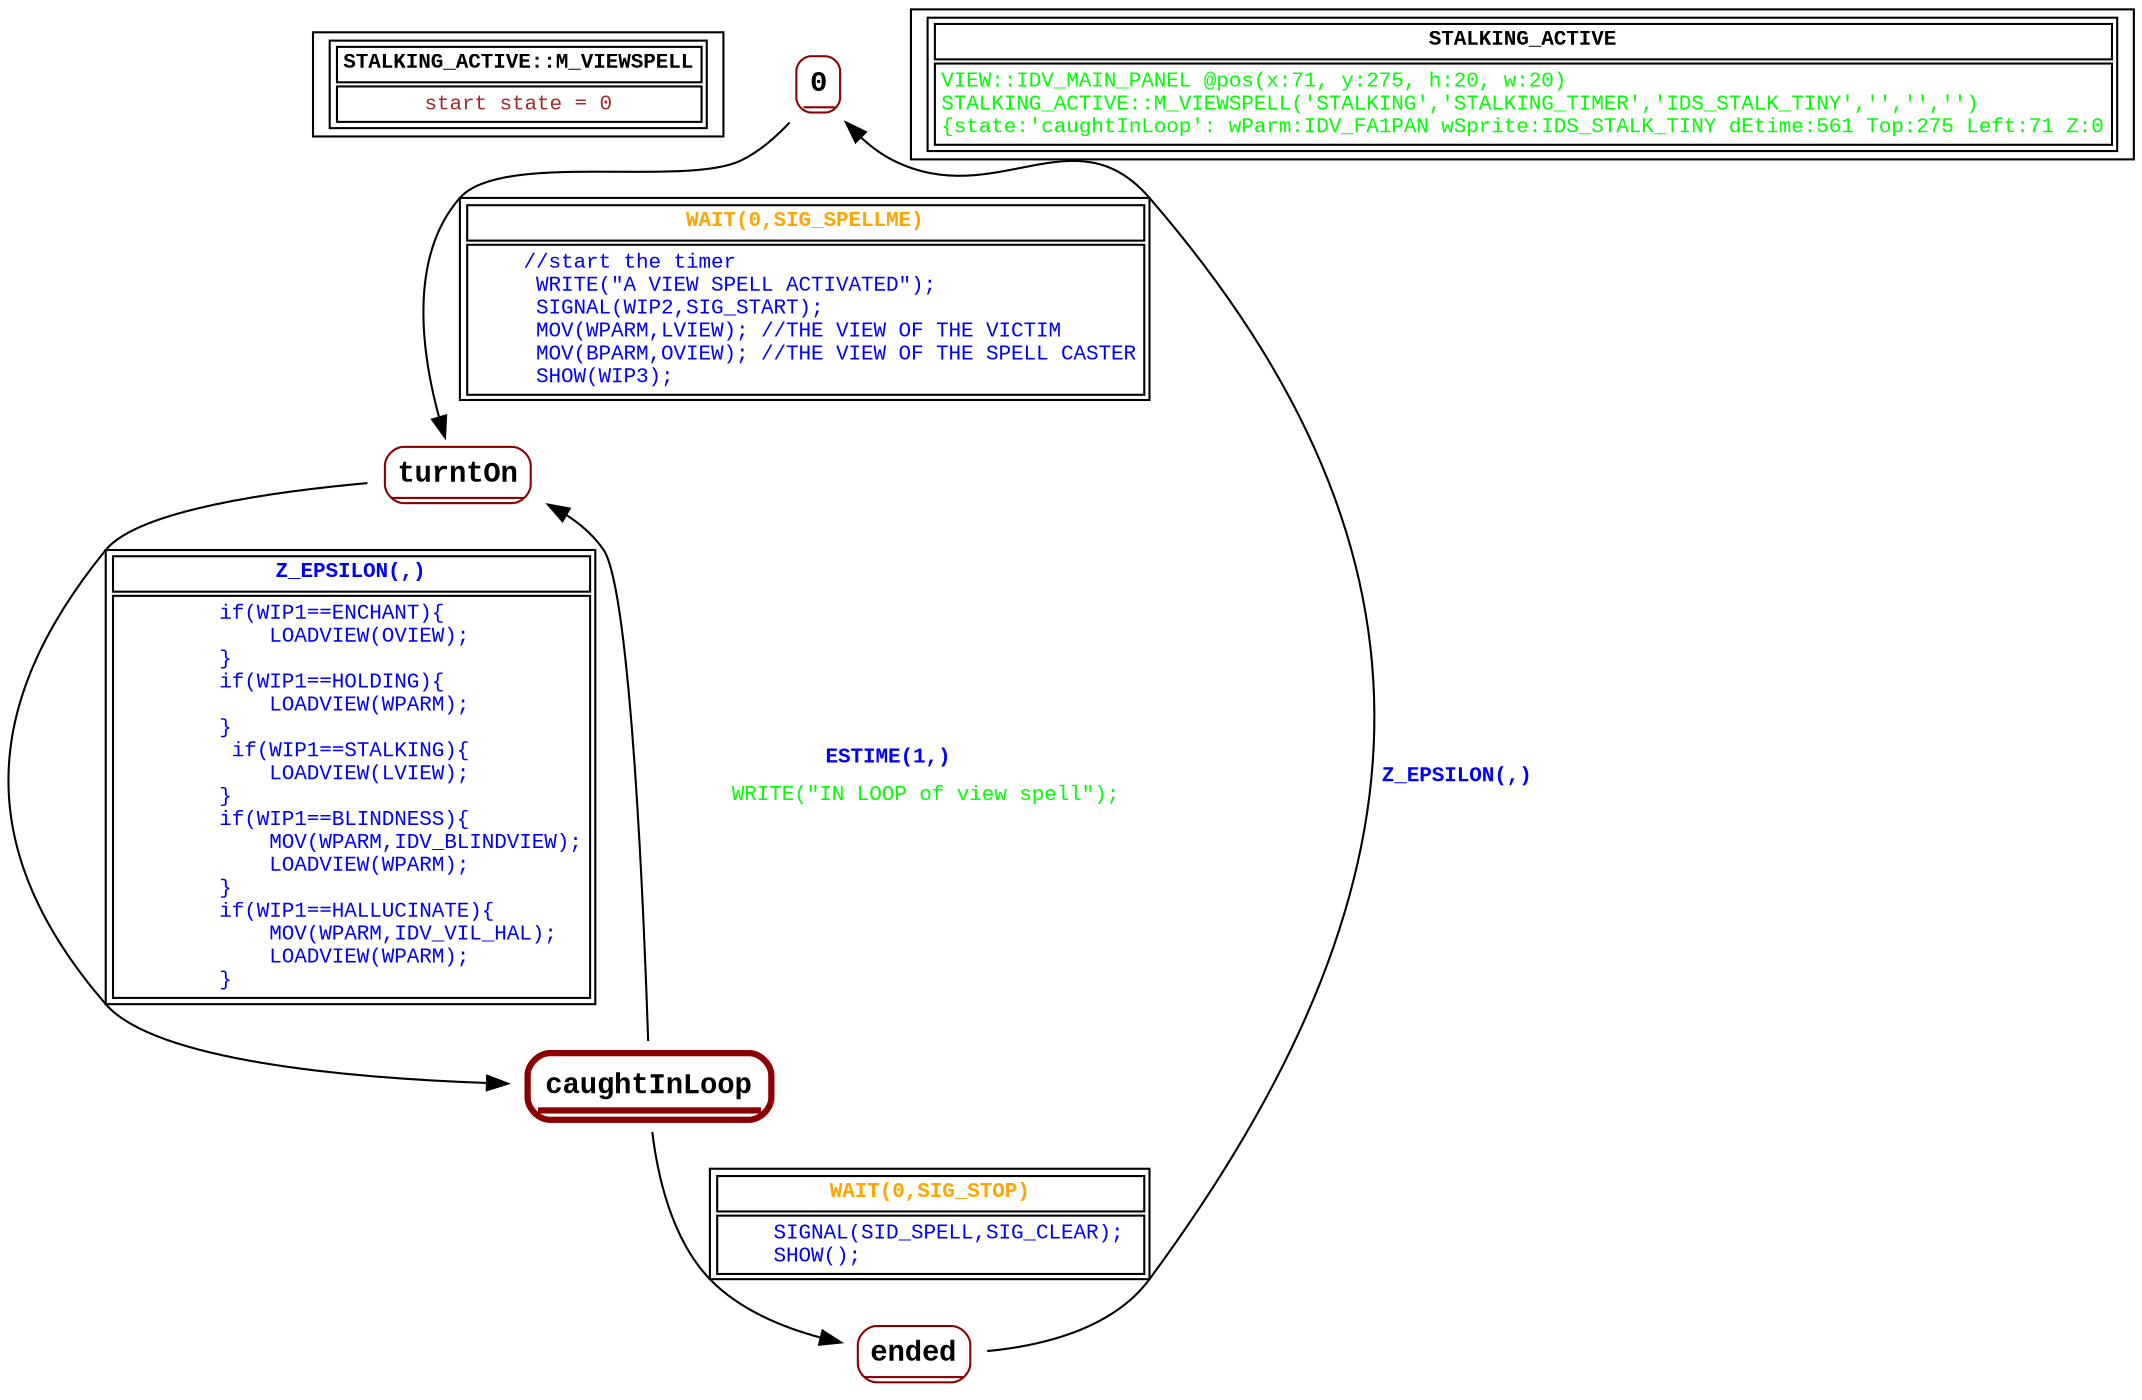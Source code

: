 digraph Automaton {
 fontname="Courier New"
	node [shape=oval, fontname="Courier New"];
	filename[shape = record, fontsize=10, label=< <table border="1"><tr><td><b>STALKING_ACTIVE::M_VIEWSPELL<br align="left"/></b></td></tr>
<tr><td><font point-size="10" color ="brown">start state = 0<br align="left"/></font></td></tr></table>>
];
	0[shape = none, fontsize=14, label=< <table border="1" color="darkred" style="rounded"><tr><td sides="b"><b>0<br align="left"/></b></td></tr>
</table>>];
"0" -> "turntOn" [fontcolor=orange,fontsize=10,fontname="Courier New", label=< <table border="1"><tr><td><b>WAIT(0,SIG_SPELLME)<br align="left"/></b></td></tr>
<tr><td><font point-size="10" color ="blue">    //start the timer<br align="left"/>     WRITE(&quot;A VIEW SPELL ACTIVATED&quot;);<br align="left"/>     SIGNAL(WIP2,SIG_START);<br align="left"/>     MOV(WPARM,LVIEW); //THE VIEW OF THE VICTIM<br align="left"/>     MOV(BPARM,OVIEW); //THE VIEW OF THE SPELL CASTER<br align="left"/>     SHOW(WIP3);<br align="left"/></font></td></tr></table>>
];
	caughtInLoop[shape = none, fontsize=14, label=< <table border="3" color="darkred" style="rounded"><tr><td sides="b"><b>caughtInLoop<br align="left"/></b></td></tr>
</table>>];
"caughtInLoop" -> "turntOn" [fontcolor=blue,fontsize=10,fontname="Courier New", label=< <table border="0"><tr><td><b>ESTIME(1,)<br align="left"/></b></td></tr>
<tr><td><font point-size="10" color ="green">      WRITE(&quot;IN LOOP of view spell&quot;);<br align="left"/></font></td></tr></table>>
];
"caughtInLoop" -> "ended" [fontcolor=orange,fontsize=10,fontname="Courier New", label=< <table border="1"><tr><td><b>WAIT(0,SIG_STOP)<br align="left"/></b></td></tr>
<tr><td><font point-size="10" color ="blue">    SIGNAL(SID_SPELL,SIG_CLEAR); <br align="left"/>    SHOW();<br align="left"/></font></td></tr></table>>
];
	ended[shape = none, fontsize=14, label=< <table border="1" color="darkred" style="rounded"><tr><td sides="b"><b>ended<br align="left"/></b></td></tr>
</table>>];
"ended" -> "0" [fontcolor=blue,fontsize=10,fontname="Courier New", label=< <table border="0"><tr><td><b>Z_EPSILON(,)<br align="left"/></b></td></tr>
</table>>
];
	turntOn[shape = none, fontsize=14, label=< <table border="1" color="darkred" style="rounded"><tr><td sides="b"><b>turntOn<br align="left"/></b></td></tr>
</table>>];
"turntOn" -> "caughtInLoop" [fontcolor=blue,fontsize=10,fontname="Courier New", label=< <table border="1"><tr><td><b>Z_EPSILON(,)<br align="left"/></b></td></tr>
<tr><td><font point-size="10" color ="blue">        if(WIP1==ENCHANT)&#123;<br align="left"/>            LOADVIEW(OVIEW);<br align="left"/>        &#125;<br align="left"/>        if(WIP1==HOLDING)&#123; <br align="left"/>            LOADVIEW(WPARM);<br align="left"/>        &#125;<br align="left"/>         if(WIP1==STALKING)&#123;<br align="left"/>            LOADVIEW(LVIEW);<br align="left"/>        &#125;<br align="left"/>        if(WIP1==BLINDNESS)&#123;<br align="left"/>            MOV(WPARM,IDV_BLINDVIEW);<br align="left"/>            LOADVIEW(WPARM);<br align="left"/>        &#125;<br align="left"/>        if(WIP1==HALLUCINATE)&#123; <br align="left"/>            MOV(WPARM,IDV_VIL_HAL);<br align="left"/>            LOADVIEW(WPARM);<br align="left"/>        &#125;<br align="left"/></font></td></tr></table>>
];
	status[shape = record, fontsize=10, label=< <table border="1"><tr><td><b>STALKING_ACTIVE<br align="left"/></b></td></tr>
<tr><td><font point-size="10" color ="green">VIEW::IDV_MAIN_PANEL @pos(x:71, y:275, h:20, w:20)<br align="left"/>STALKING_ACTIVE::M_VIEWSPELL(&apos;STALKING&apos;,&apos;STALKING_TIMER&apos;,&apos;IDS_STALK_TINY&apos;,&apos;&apos;,&apos;&apos;,&apos;&apos;)<br align="left"/>			&#123;state:&apos;caughtInLoop&apos;: wParm:IDV_FA1PAN wSprite:IDS_STALK_TINY dEtime:561 Top:275 Left:71 Z:0<br align="left"/></font></td></tr></table>>
];
}
